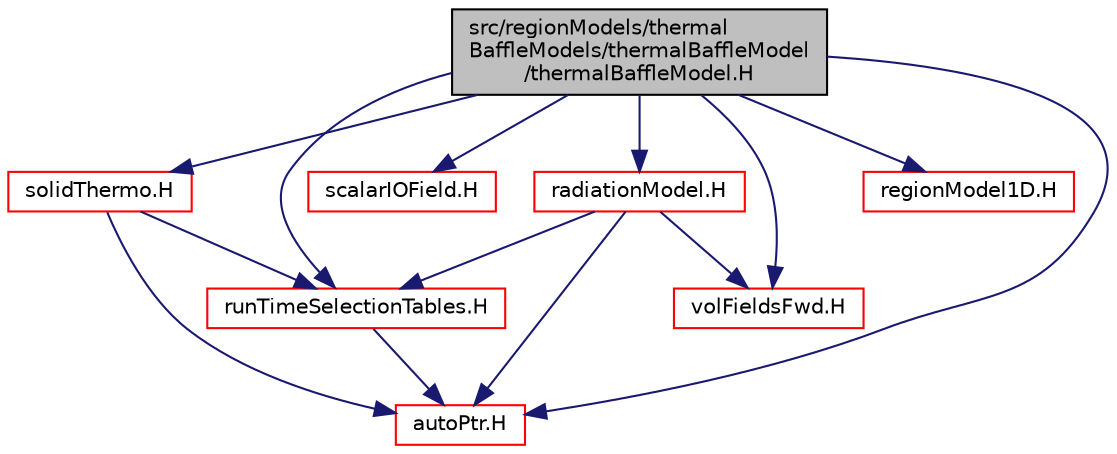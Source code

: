 digraph "src/regionModels/thermalBaffleModels/thermalBaffleModel/thermalBaffleModel.H"
{
  bgcolor="transparent";
  edge [fontname="Helvetica",fontsize="10",labelfontname="Helvetica",labelfontsize="10"];
  node [fontname="Helvetica",fontsize="10",shape=record];
  Node1 [label="src/regionModels/thermal\lBaffleModels/thermalBaffleModel\l/thermalBaffleModel.H",height=0.2,width=0.4,color="black", fillcolor="grey75", style="filled", fontcolor="black"];
  Node1 -> Node2 [color="midnightblue",fontsize="10",style="solid",fontname="Helvetica"];
  Node2 [label="runTimeSelectionTables.H",height=0.2,width=0.4,color="red",URL="$a07854.html",tooltip="Macros to ease declaration of run-time selection tables. "];
  Node2 -> Node3 [color="midnightblue",fontsize="10",style="solid",fontname="Helvetica"];
  Node3 [label="autoPtr.H",height=0.2,width=0.4,color="red",URL="$a08460.html"];
  Node1 -> Node4 [color="midnightblue",fontsize="10",style="solid",fontname="Helvetica"];
  Node4 [label="scalarIOField.H",height=0.2,width=0.4,color="red",URL="$a07987.html"];
  Node1 -> Node3 [color="midnightblue",fontsize="10",style="solid",fontname="Helvetica"];
  Node1 -> Node5 [color="midnightblue",fontsize="10",style="solid",fontname="Helvetica"];
  Node5 [label="volFieldsFwd.H",height=0.2,width=0.4,color="red",URL="$a05624.html"];
  Node1 -> Node6 [color="midnightblue",fontsize="10",style="solid",fontname="Helvetica"];
  Node6 [label="solidThermo.H",height=0.2,width=0.4,color="red",URL="$a10270.html"];
  Node6 -> Node2 [color="midnightblue",fontsize="10",style="solid",fontname="Helvetica"];
  Node6 -> Node3 [color="midnightblue",fontsize="10",style="solid",fontname="Helvetica"];
  Node1 -> Node7 [color="midnightblue",fontsize="10",style="solid",fontname="Helvetica"];
  Node7 [label="regionModel1D.H",height=0.2,width=0.4,color="red",URL="$a09478.html"];
  Node1 -> Node8 [color="midnightblue",fontsize="10",style="solid",fontname="Helvetica"];
  Node8 [label="radiationModel.H",height=0.2,width=0.4,color="red",URL="$a10136.html"];
  Node8 -> Node3 [color="midnightblue",fontsize="10",style="solid",fontname="Helvetica"];
  Node8 -> Node2 [color="midnightblue",fontsize="10",style="solid",fontname="Helvetica"];
  Node8 -> Node5 [color="midnightblue",fontsize="10",style="solid",fontname="Helvetica"];
}
